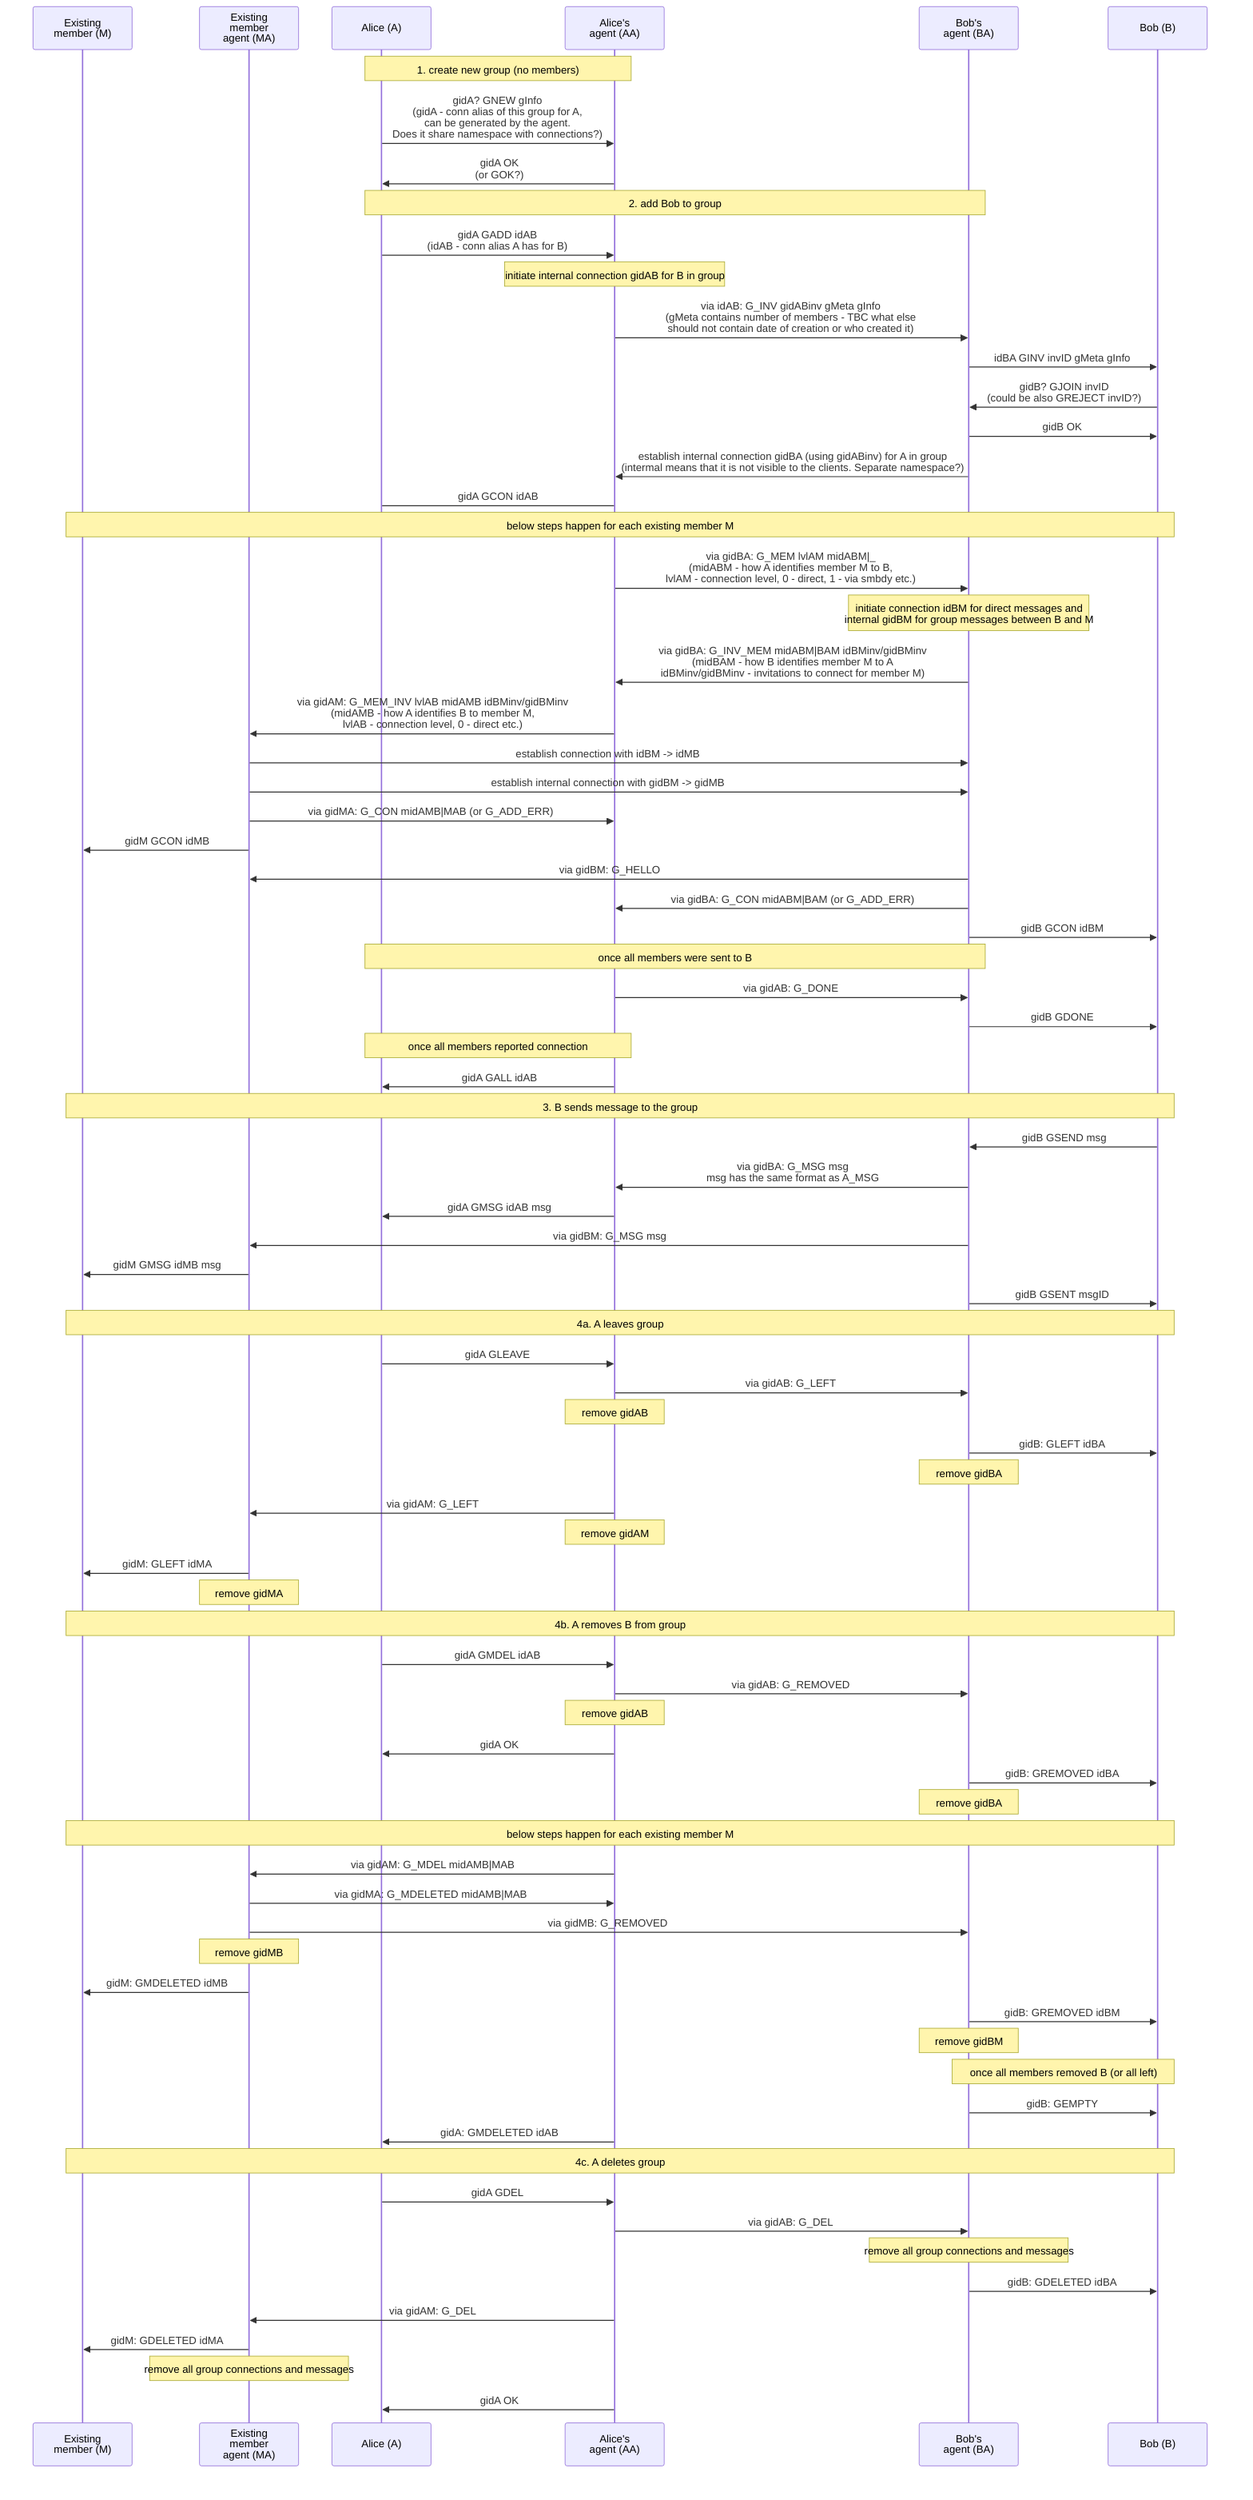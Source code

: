 sequenceDiagram
  participant M as Existing<br>member (M)
  participant MA as Existing<br>member<br>agent (MA)
  participant A as Alice (A)
  participant AA as Alice's<br>agent (AA)
  participant BA as Bob's<br>agent (BA)
  participant B as Bob (B)

  note over A, AA: 1. create new group (no members)
  A ->> AA: gidA? GNEW gInfo<br>(gidA - conn alias of this group for A,<br>can be generated by the agent.<br>Does it share namespace with connections?)
  AA ->> A: gidA OK<br>(or GOK?)

  note over A, BA: 2. add Bob to group
  A ->> AA: gidA GADD idAB<br>(idAB - conn alias A has for B)
  
  note over AA: initiate internal connection gidAB for B in group

  AA ->> BA: via idAB: G_INV gidABinv gMeta gInfo<br>(gMeta contains number of members - TBC what else<br>should not contain date of creation or who created it)
  BA ->> B: idBA GINV invID gMeta gInfo
  B ->> BA: gidB? GJOIN invID<br>(could be also GREJECT invID?)
  BA ->> B: gidB OK

  BA ->> AA: establish internal connection gidBA (using gidABinv) for A in group<br>(intermal means that it is not visible to the clients. Separate namespace?)
 
  AA -> A: gidA GCON idAB

  note over M, B: below steps happen for each existing member M

  AA ->> BA: via gidBA: G_MEM lvlAM midABM|_<br>(midABM - how A identifies member M to B,<br>lvlAM - connection level, 0 - direct, 1 - via smbdy etc.)
  
  note over BA: initiate connection idBM for direct messages and<br> internal gidBM for group messages between B and M
  
  BA ->> AA: via gidBA: G_INV_MEM midABM|BAM idBMinv/gidBMinv<br>(midBAM - how B identifies member M to A<br>idBMinv/gidBMinv - invitations to connect for member M)

  AA ->> MA: via gidAM: G_MEM_INV lvlAB midAMB idBMinv/gidBMinv<br>(midAMB - how A identifies B to member M,<br>lvlAB - connection level, 0 - direct etc.)

  MA ->> BA: establish connection with idBM -> idMB
  MA ->> BA: establish internal connection with gidBM -> gidMB

  MA ->> AA: via gidMA: G_CON midAMB|MAB (or G_ADD_ERR)
  MA ->> M: gidM GCON idMB

  BA ->> MA: via gidBM: G_HELLO
  BA ->> AA: via gidBA: G_CON midABM|BAM (or G_ADD_ERR)
  BA ->> B: gidB GCON idBM

  note over A, BA: once all members were sent to B
  AA ->> BA: via gidAB: G_DONE
  BA ->> B: gidB GDONE

  note over A, AA: once all members reported connection
  AA ->> A: gidA GALL idAB
  
  note over M, B: 3. B sends message to the group

  B ->> BA: gidB GSEND msg
  BA ->> AA: via gidBA: G_MSG msg<br>msg has the same format as A_MSG
  AA ->> A: gidA GMSG idAB msg
  BA ->> MA: via gidBM: G_MSG msg
  MA ->> M: gidM GMSG idMB msg
  BA ->> B: gidB GSENT msgID

  note over M, B: 4a. A leaves group

  A ->> AA: gidA GLEAVE
  AA ->> BA: via gidAB: G_LEFT
  note over AA: remove gidAB
  BA ->> B: gidB: GLEFT idBA
  note over BA: remove gidBA
  AA ->> MA: via gidAM: G_LEFT
  note over AA: remove gidAM
  MA ->> M: gidM: GLEFT idMA
  note over MA: remove gidMA

  note over M, B: 4b. A removes B from group

  A ->> AA: gidA GMDEL idAB
  AA ->> BA: via gidAB: G_REMOVED
  note over AA: remove gidAB
  AA ->> A: gidA OK
  BA ->> B: gidB: GREMOVED idBA
  note over BA: remove gidBA

  note over M, B: below steps happen for each existing member M

  AA ->> MA: via gidAM: G_MDEL midAMB|MAB
  MA ->> AA: via gidMA: G_MDELETED midAMB|MAB
  MA ->> BA: via gidMB: G_REMOVED
  note over MA: remove gidMB
  MA ->> M: gidM: GMDELETED idMB
  BA ->> B: gidB: GREMOVED idBM
  note over BA: remove gidBM

  note over B, BA: once all members removed B (or all left)

  BA ->> B: gidB: GEMPTY
  AA ->> A: gidA: GMDELETED idAB

  note over M, B: 4c. A deletes group
  A ->> AA: gidA GDEL
  AA ->> BA: via gidAB: G_DEL
  note over BA: remove all group connections and messages
  BA ->> B: gidB: GDELETED idBA
  AA ->> MA: via gidAM: G_DEL
  MA ->> M: gidM: GDELETED idMA
  note over MA: remove all group connections and messages
  AA ->> A: gidA OK